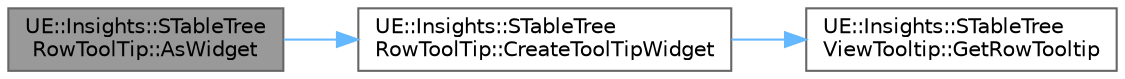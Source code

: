 digraph "UE::Insights::STableTreeRowToolTip::AsWidget"
{
 // INTERACTIVE_SVG=YES
 // LATEX_PDF_SIZE
  bgcolor="transparent";
  edge [fontname=Helvetica,fontsize=10,labelfontname=Helvetica,labelfontsize=10];
  node [fontname=Helvetica,fontsize=10,shape=box,height=0.2,width=0.4];
  rankdir="LR";
  Node1 [id="Node000001",label="UE::Insights::STableTree\lRowToolTip::AsWidget",height=0.2,width=0.4,color="gray40", fillcolor="grey60", style="filled", fontcolor="black",tooltip="Gets the widget that this tool tip represents."];
  Node1 -> Node2 [id="edge1_Node000001_Node000002",color="steelblue1",style="solid",tooltip=" "];
  Node2 [id="Node000002",label="UE::Insights::STableTree\lRowToolTip::CreateToolTipWidget",height=0.2,width=0.4,color="grey40", fillcolor="white", style="filled",URL="$df/ddd/classUE_1_1Insights_1_1STableTreeRowToolTip.html#abb02cbeb23cc34888386e68ed44afed3",tooltip=" "];
  Node2 -> Node3 [id="edge2_Node000002_Node000003",color="steelblue1",style="solid",tooltip=" "];
  Node3 [id="Node000003",label="UE::Insights::STableTree\lViewTooltip::GetRowTooltip",height=0.2,width=0.4,color="grey40", fillcolor="white", style="filled",URL="$d3/d88/classUE_1_1Insights_1_1STableTreeViewTooltip.html#a6d535ab0e320b09f223bb525d01e7fd4",tooltip=" "];
}
